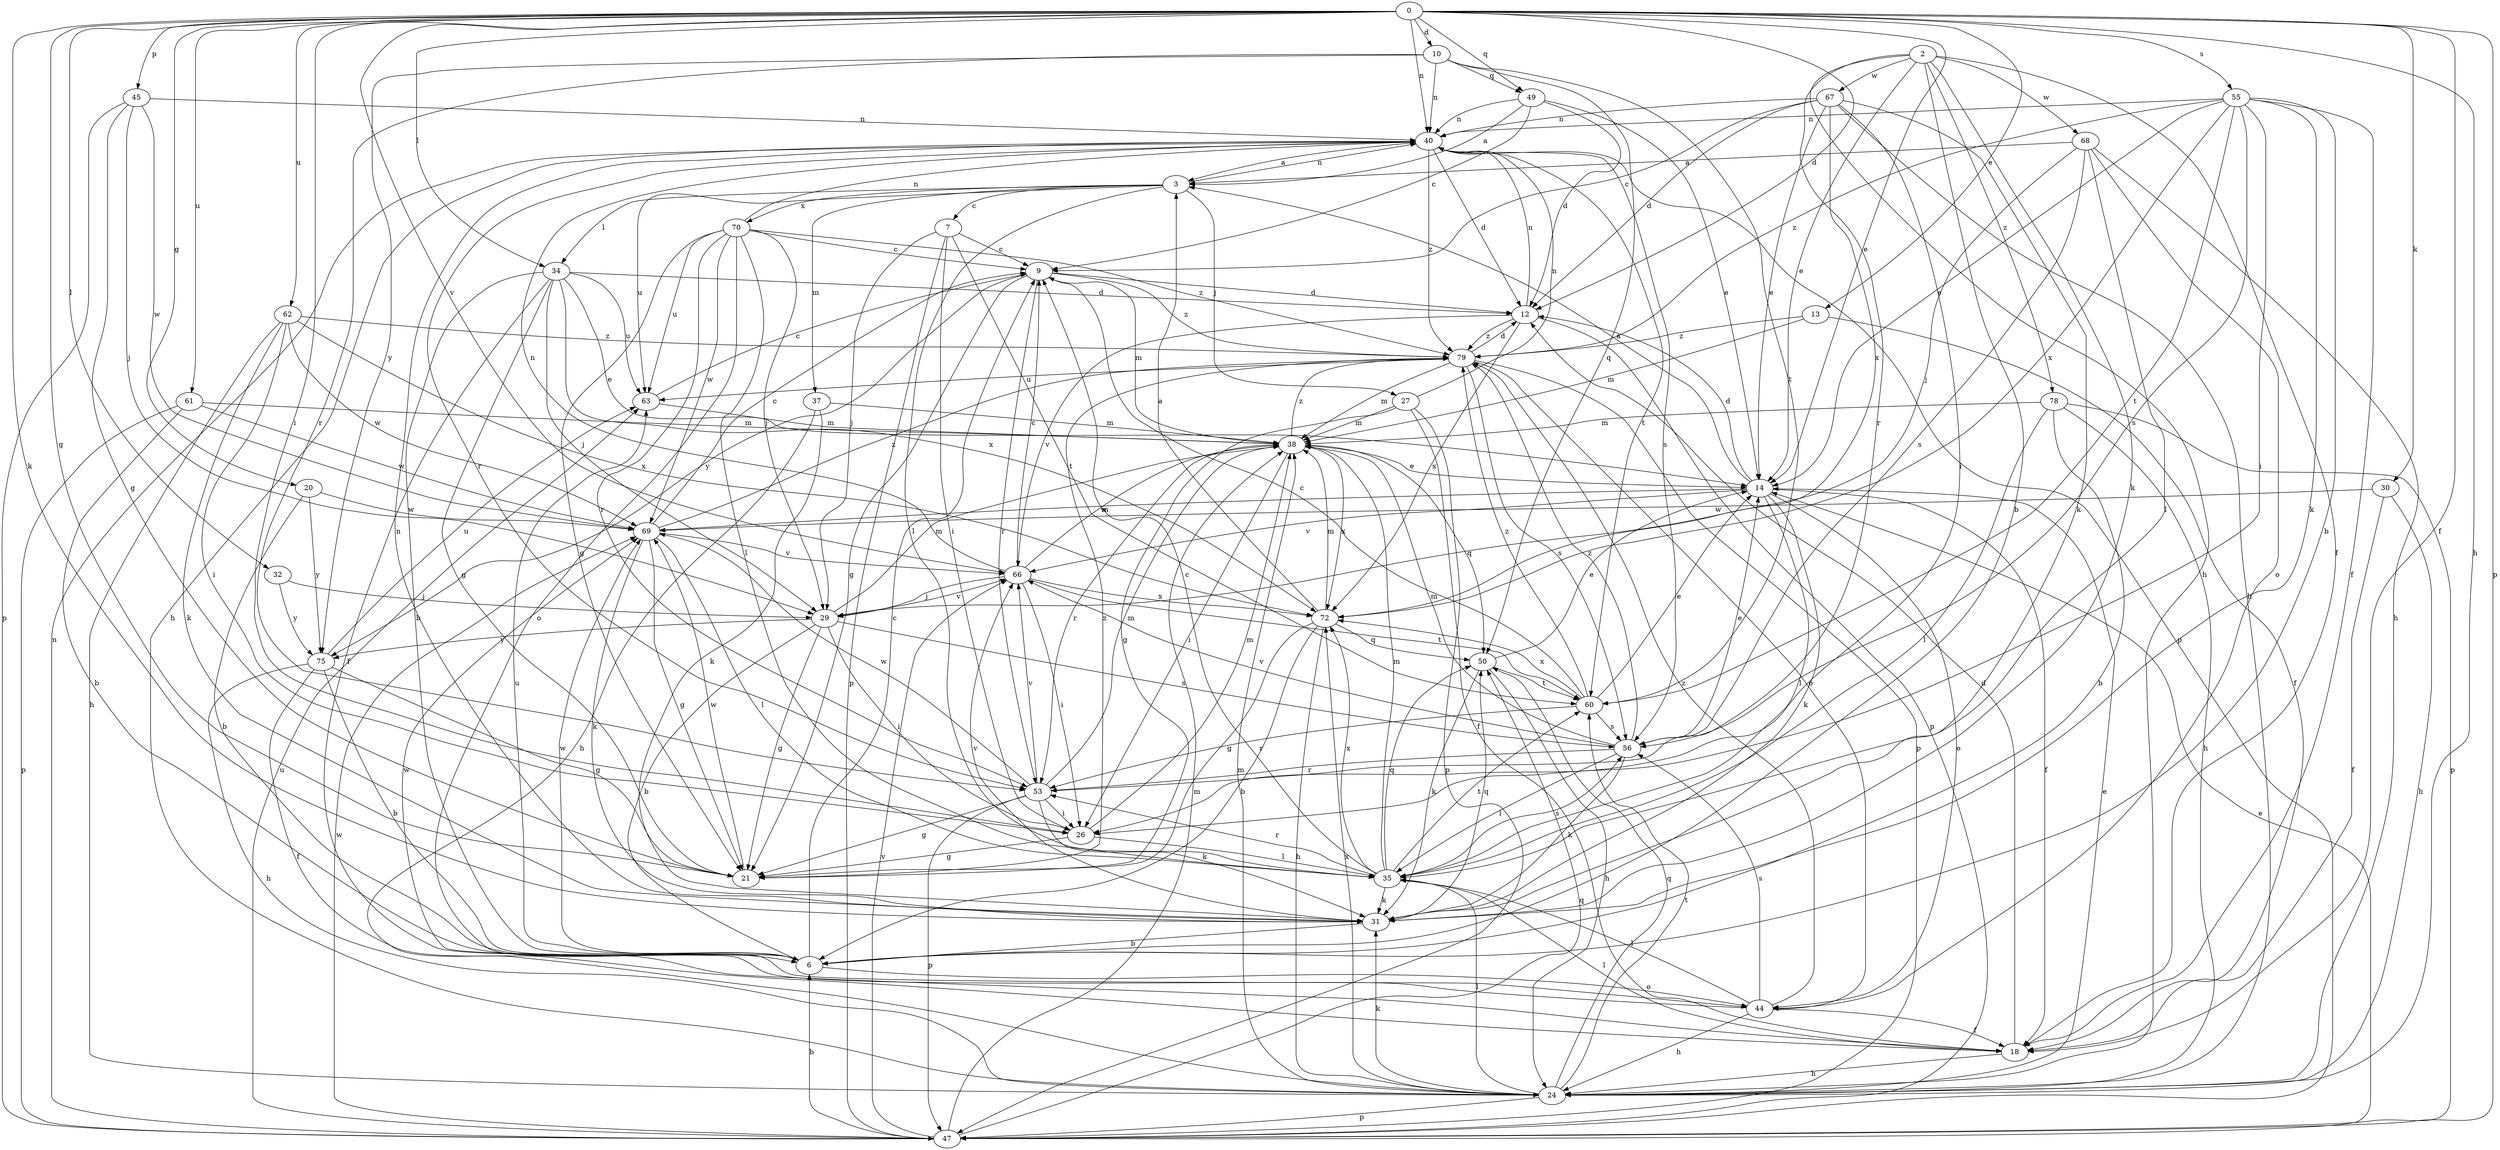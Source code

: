 strict digraph  {
0;
2;
3;
6;
7;
9;
10;
12;
13;
14;
18;
20;
21;
24;
26;
27;
29;
30;
31;
32;
34;
35;
37;
38;
40;
44;
45;
47;
49;
50;
53;
55;
56;
60;
61;
62;
63;
66;
67;
68;
69;
70;
72;
75;
78;
79;
0 -> 10  [label=d];
0 -> 12  [label=d];
0 -> 13  [label=e];
0 -> 14  [label=e];
0 -> 18  [label=f];
0 -> 20  [label=g];
0 -> 21  [label=g];
0 -> 24  [label=h];
0 -> 26  [label=i];
0 -> 30  [label=k];
0 -> 31  [label=k];
0 -> 32  [label=l];
0 -> 34  [label=l];
0 -> 40  [label=n];
0 -> 45  [label=p];
0 -> 47  [label=p];
0 -> 49  [label=q];
0 -> 55  [label=s];
0 -> 61  [label=u];
0 -> 62  [label=u];
0 -> 66  [label=v];
2 -> 6  [label=b];
2 -> 14  [label=e];
2 -> 18  [label=f];
2 -> 24  [label=h];
2 -> 31  [label=k];
2 -> 53  [label=r];
2 -> 67  [label=w];
2 -> 68  [label=w];
2 -> 78  [label=z];
3 -> 7  [label=c];
3 -> 27  [label=j];
3 -> 34  [label=l];
3 -> 35  [label=l];
3 -> 37  [label=m];
3 -> 40  [label=n];
3 -> 63  [label=u];
3 -> 70  [label=x];
6 -> 9  [label=c];
6 -> 44  [label=o];
6 -> 63  [label=u];
6 -> 69  [label=w];
7 -> 9  [label=c];
7 -> 26  [label=i];
7 -> 29  [label=j];
7 -> 47  [label=p];
7 -> 60  [label=t];
9 -> 12  [label=d];
9 -> 21  [label=g];
9 -> 38  [label=m];
9 -> 53  [label=r];
9 -> 75  [label=y];
9 -> 79  [label=z];
10 -> 40  [label=n];
10 -> 49  [label=q];
10 -> 50  [label=q];
10 -> 53  [label=r];
10 -> 60  [label=t];
10 -> 75  [label=y];
12 -> 40  [label=n];
12 -> 47  [label=p];
12 -> 66  [label=v];
12 -> 72  [label=x];
12 -> 79  [label=z];
13 -> 18  [label=f];
13 -> 38  [label=m];
13 -> 79  [label=z];
14 -> 3  [label=a];
14 -> 12  [label=d];
14 -> 18  [label=f];
14 -> 31  [label=k];
14 -> 35  [label=l];
14 -> 44  [label=o];
14 -> 66  [label=v];
14 -> 69  [label=w];
18 -> 12  [label=d];
18 -> 24  [label=h];
18 -> 35  [label=l];
20 -> 6  [label=b];
20 -> 69  [label=w];
20 -> 75  [label=y];
21 -> 69  [label=w];
21 -> 79  [label=z];
24 -> 14  [label=e];
24 -> 31  [label=k];
24 -> 35  [label=l];
24 -> 38  [label=m];
24 -> 47  [label=p];
24 -> 50  [label=q];
24 -> 60  [label=t];
24 -> 72  [label=x];
26 -> 21  [label=g];
26 -> 35  [label=l];
26 -> 38  [label=m];
27 -> 18  [label=f];
27 -> 21  [label=g];
27 -> 38  [label=m];
27 -> 40  [label=n];
27 -> 47  [label=p];
29 -> 6  [label=b];
29 -> 21  [label=g];
29 -> 26  [label=i];
29 -> 38  [label=m];
29 -> 56  [label=s];
29 -> 66  [label=v];
29 -> 75  [label=y];
30 -> 18  [label=f];
30 -> 24  [label=h];
30 -> 69  [label=w];
31 -> 6  [label=b];
31 -> 40  [label=n];
31 -> 50  [label=q];
31 -> 66  [label=v];
32 -> 29  [label=j];
32 -> 75  [label=y];
34 -> 6  [label=b];
34 -> 12  [label=d];
34 -> 14  [label=e];
34 -> 18  [label=f];
34 -> 21  [label=g];
34 -> 29  [label=j];
34 -> 63  [label=u];
34 -> 72  [label=x];
35 -> 9  [label=c];
35 -> 31  [label=k];
35 -> 38  [label=m];
35 -> 50  [label=q];
35 -> 53  [label=r];
35 -> 56  [label=s];
35 -> 60  [label=t];
35 -> 72  [label=x];
37 -> 24  [label=h];
37 -> 31  [label=k];
37 -> 38  [label=m];
38 -> 14  [label=e];
38 -> 26  [label=i];
38 -> 50  [label=q];
38 -> 53  [label=r];
38 -> 72  [label=x];
38 -> 79  [label=z];
40 -> 3  [label=a];
40 -> 12  [label=d];
40 -> 24  [label=h];
40 -> 47  [label=p];
40 -> 53  [label=r];
40 -> 56  [label=s];
40 -> 60  [label=t];
40 -> 79  [label=z];
44 -> 18  [label=f];
44 -> 24  [label=h];
44 -> 35  [label=l];
44 -> 56  [label=s];
44 -> 69  [label=w];
44 -> 79  [label=z];
45 -> 21  [label=g];
45 -> 29  [label=j];
45 -> 40  [label=n];
45 -> 47  [label=p];
45 -> 69  [label=w];
47 -> 6  [label=b];
47 -> 14  [label=e];
47 -> 38  [label=m];
47 -> 40  [label=n];
47 -> 50  [label=q];
47 -> 63  [label=u];
47 -> 66  [label=v];
47 -> 69  [label=w];
49 -> 3  [label=a];
49 -> 9  [label=c];
49 -> 12  [label=d];
49 -> 14  [label=e];
49 -> 40  [label=n];
50 -> 14  [label=e];
50 -> 24  [label=h];
50 -> 31  [label=k];
50 -> 60  [label=t];
53 -> 21  [label=g];
53 -> 26  [label=i];
53 -> 31  [label=k];
53 -> 38  [label=m];
53 -> 47  [label=p];
53 -> 66  [label=v];
53 -> 69  [label=w];
55 -> 6  [label=b];
55 -> 14  [label=e];
55 -> 18  [label=f];
55 -> 26  [label=i];
55 -> 31  [label=k];
55 -> 40  [label=n];
55 -> 56  [label=s];
55 -> 60  [label=t];
55 -> 72  [label=x];
55 -> 79  [label=z];
56 -> 14  [label=e];
56 -> 31  [label=k];
56 -> 35  [label=l];
56 -> 38  [label=m];
56 -> 53  [label=r];
56 -> 66  [label=v];
56 -> 79  [label=z];
60 -> 9  [label=c];
60 -> 14  [label=e];
60 -> 53  [label=r];
60 -> 56  [label=s];
60 -> 72  [label=x];
60 -> 79  [label=z];
61 -> 6  [label=b];
61 -> 38  [label=m];
61 -> 47  [label=p];
61 -> 69  [label=w];
62 -> 24  [label=h];
62 -> 26  [label=i];
62 -> 31  [label=k];
62 -> 69  [label=w];
62 -> 72  [label=x];
62 -> 79  [label=z];
63 -> 9  [label=c];
63 -> 38  [label=m];
66 -> 9  [label=c];
66 -> 26  [label=i];
66 -> 29  [label=j];
66 -> 38  [label=m];
66 -> 40  [label=n];
66 -> 60  [label=t];
66 -> 72  [label=x];
67 -> 9  [label=c];
67 -> 12  [label=d];
67 -> 14  [label=e];
67 -> 24  [label=h];
67 -> 26  [label=i];
67 -> 31  [label=k];
67 -> 40  [label=n];
67 -> 72  [label=x];
68 -> 3  [label=a];
68 -> 24  [label=h];
68 -> 29  [label=j];
68 -> 35  [label=l];
68 -> 44  [label=o];
68 -> 56  [label=s];
69 -> 9  [label=c];
69 -> 21  [label=g];
69 -> 31  [label=k];
69 -> 35  [label=l];
69 -> 66  [label=v];
69 -> 79  [label=z];
70 -> 9  [label=c];
70 -> 21  [label=g];
70 -> 29  [label=j];
70 -> 35  [label=l];
70 -> 40  [label=n];
70 -> 44  [label=o];
70 -> 53  [label=r];
70 -> 63  [label=u];
70 -> 69  [label=w];
70 -> 79  [label=z];
72 -> 3  [label=a];
72 -> 6  [label=b];
72 -> 21  [label=g];
72 -> 24  [label=h];
72 -> 38  [label=m];
72 -> 50  [label=q];
75 -> 6  [label=b];
75 -> 18  [label=f];
75 -> 21  [label=g];
75 -> 24  [label=h];
75 -> 63  [label=u];
78 -> 6  [label=b];
78 -> 24  [label=h];
78 -> 35  [label=l];
78 -> 38  [label=m];
78 -> 47  [label=p];
79 -> 12  [label=d];
79 -> 38  [label=m];
79 -> 44  [label=o];
79 -> 47  [label=p];
79 -> 56  [label=s];
79 -> 63  [label=u];
}

